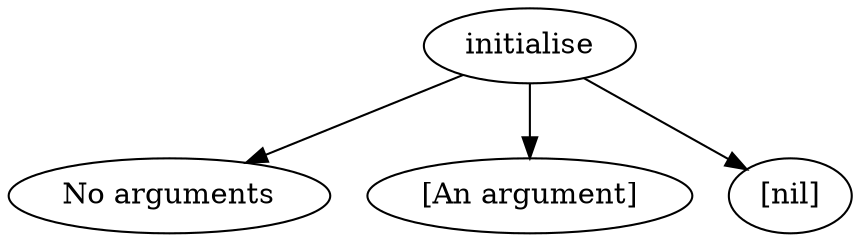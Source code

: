 digraph {
  a1[label="No arguments"];
  a2[label="[An argument]"];
  a3[label="[nil]"];
  "initialise" -> a1
  "initialise" -> a2
  "initialise" -> a3
}
